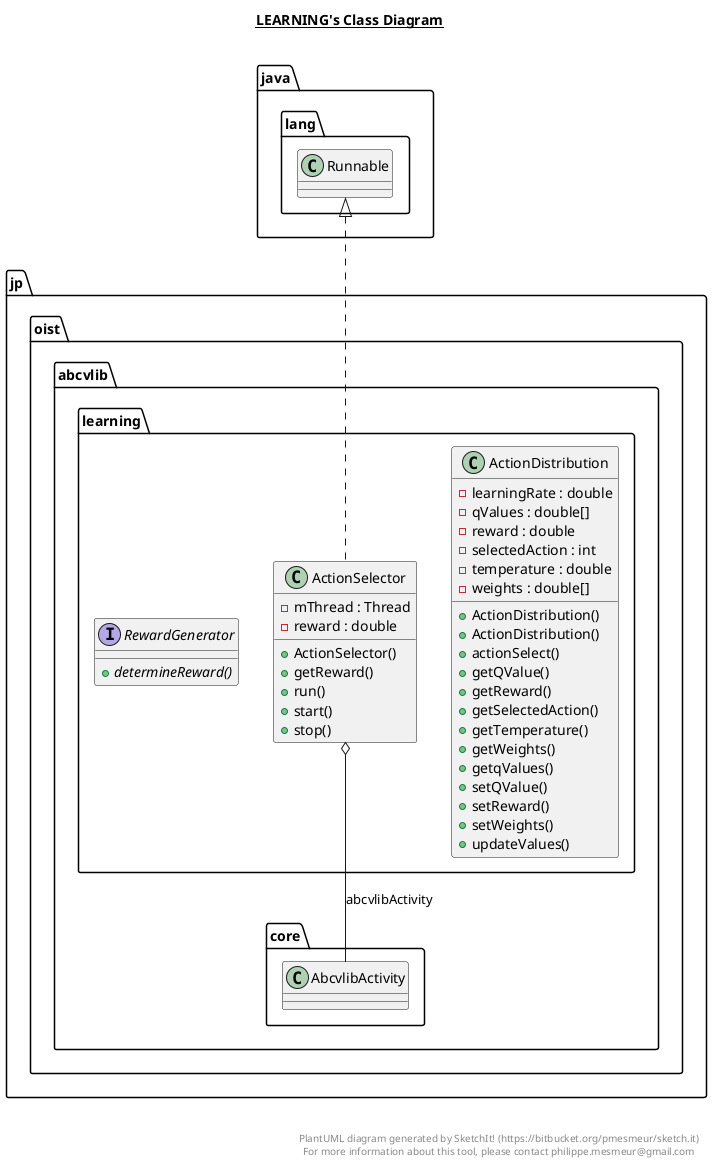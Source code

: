 @startuml

title __LEARNING's Class Diagram__\n

  namespace jp.oist.abcvlib {
    namespace learning {
      class jp.oist.abcvlib.learning.ActionDistribution {
          - learningRate : double
          - qValues : double[]
          - reward : double
          - selectedAction : int
          - temperature : double
          - weights : double[]
          + ActionDistribution()
          + ActionDistribution()
          + actionSelect()
          + getQValue()
          + getReward()
          + getSelectedAction()
          + getTemperature()
          + getWeights()
          + getqValues()
          + setQValue()
          + setReward()
          + setWeights()
          + updateValues()
      }
    }
  }
  

  namespace jp.oist.abcvlib {
    namespace learning {
      class jp.oist.abcvlib.learning.ActionSelector {
          - mThread : Thread
          - reward : double
          + ActionSelector()
          + getReward()
          + run()
          + start()
          + stop()
      }
    }
  }
  

  namespace jp.oist.abcvlib {
    namespace learning {
      interface jp.oist.abcvlib.learning.RewardGenerator {
          {abstract} + determineReward()
      }
    }
  }
  

  jp.oist.abcvlib.learning.ActionSelector .up.|> java.lang.Runnable
  jp.oist.abcvlib.learning.ActionSelector o-- jp.oist.abcvlib.core.AbcvlibActivity : abcvlibActivity


right footer


PlantUML diagram generated by SketchIt! (https://bitbucket.org/pmesmeur/sketch.it)
For more information about this tool, please contact philippe.mesmeur@gmail.com
endfooter

@enduml
